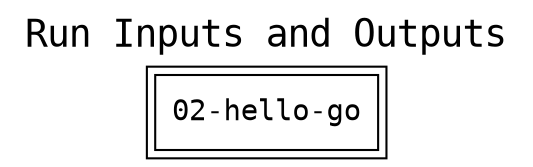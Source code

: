 


digraph cpr_run {
rankdir=LR
fontname=Courier; fontsize=18; labelloc=t
label="Run Inputs and Outputs"

node[shape=box style="filled" fillcolor="#FFFFFF" peripheries=2 fontname=Courier]
"http://cirss.illinois.edu/runs/0/" [label="02-hello-go"]

node[shape=box style="rounded,filled" fillcolor="#FFFFCC" peripheries=1 fontname=Helvetica]

# input file nodes
subgraph cluster_input_files { label=""; color=white; penwidth=0
subgraph cluster_input_files_inner { label=""; color=white

}}

# output file nodes
subgraph cluster_output_files { label=""; color=white; penwidth=0
subgraph cluster_output_files_inner { label=""; color=white

}}

# input file edges


# output file edges


}



